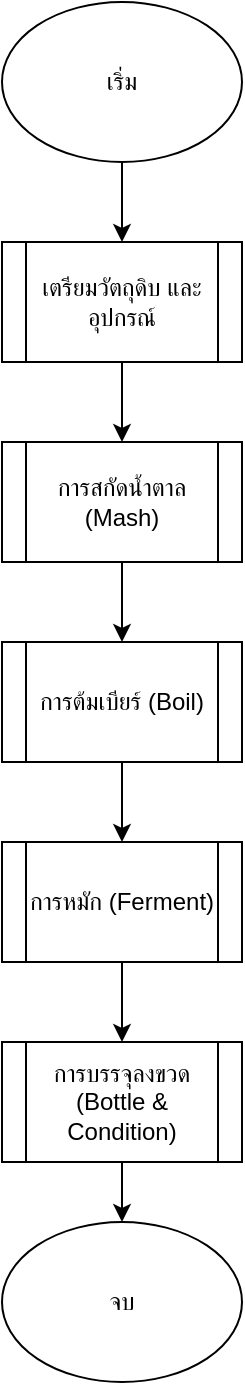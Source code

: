 <mxfile version="20.6.0" type="device" pages="6"><diagram id="0-OZUmlHN3M-CRFVzgR_" name="ฟังก์ชั่น"><mxGraphModel dx="857" dy="380" grid="1" gridSize="10" guides="1" tooltips="1" connect="1" arrows="1" fold="1" page="1" pageScale="1" pageWidth="850" pageHeight="1100" math="0" shadow="0"><root><mxCell id="0"/><mxCell id="1" parent="0"/><mxCell id="GwnWZaK_v6uEiKjBOx6--8" style="edgeStyle=orthogonalEdgeStyle;rounded=0;orthogonalLoop=1;jettySize=auto;html=1;entryX=0.5;entryY=0;entryDx=0;entryDy=0;" edge="1" parent="1" source="GwnWZaK_v6uEiKjBOx6--1" target="GwnWZaK_v6uEiKjBOx6--2"><mxGeometry relative="1" as="geometry"/></mxCell><mxCell id="GwnWZaK_v6uEiKjBOx6--1" value="เริ่ม" style="ellipse;whiteSpace=wrap;html=1;" vertex="1" parent="1"><mxGeometry x="380" y="40" width="120" height="80" as="geometry"/></mxCell><mxCell id="GwnWZaK_v6uEiKjBOx6--9" style="edgeStyle=orthogonalEdgeStyle;rounded=0;orthogonalLoop=1;jettySize=auto;html=1;entryX=0.5;entryY=0;entryDx=0;entryDy=0;" edge="1" parent="1" source="GwnWZaK_v6uEiKjBOx6--2" target="GwnWZaK_v6uEiKjBOx6--3"><mxGeometry relative="1" as="geometry"/></mxCell><mxCell id="GwnWZaK_v6uEiKjBOx6--2" value="เตรียมวัตถุดิบ และอุปกรณ์" style="shape=process;whiteSpace=wrap;html=1;backgroundOutline=1;" vertex="1" parent="1"><mxGeometry x="380" y="160" width="120" height="60" as="geometry"/></mxCell><mxCell id="GwnWZaK_v6uEiKjBOx6--10" style="edgeStyle=orthogonalEdgeStyle;rounded=0;orthogonalLoop=1;jettySize=auto;html=1;entryX=0.5;entryY=0;entryDx=0;entryDy=0;" edge="1" parent="1" source="GwnWZaK_v6uEiKjBOx6--3" target="GwnWZaK_v6uEiKjBOx6--4"><mxGeometry relative="1" as="geometry"/></mxCell><mxCell id="GwnWZaK_v6uEiKjBOx6--3" value="การสกัดน้ำตาล (Mash)" style="shape=process;whiteSpace=wrap;html=1;backgroundOutline=1;" vertex="1" parent="1"><mxGeometry x="380" y="260" width="120" height="60" as="geometry"/></mxCell><mxCell id="GwnWZaK_v6uEiKjBOx6--11" style="edgeStyle=orthogonalEdgeStyle;rounded=0;orthogonalLoop=1;jettySize=auto;html=1;entryX=0.5;entryY=0;entryDx=0;entryDy=0;" edge="1" parent="1" source="GwnWZaK_v6uEiKjBOx6--4" target="GwnWZaK_v6uEiKjBOx6--5"><mxGeometry relative="1" as="geometry"/></mxCell><mxCell id="GwnWZaK_v6uEiKjBOx6--4" value="การต้มเบียร์ (Boil)" style="shape=process;whiteSpace=wrap;html=1;backgroundOutline=1;" vertex="1" parent="1"><mxGeometry x="380" y="360" width="120" height="60" as="geometry"/></mxCell><mxCell id="GwnWZaK_v6uEiKjBOx6--12" style="edgeStyle=orthogonalEdgeStyle;rounded=0;orthogonalLoop=1;jettySize=auto;html=1;entryX=0.5;entryY=0;entryDx=0;entryDy=0;" edge="1" parent="1" source="GwnWZaK_v6uEiKjBOx6--5" target="GwnWZaK_v6uEiKjBOx6--6"><mxGeometry relative="1" as="geometry"/></mxCell><mxCell id="GwnWZaK_v6uEiKjBOx6--5" value="การหมัก (Ferment)" style="shape=process;whiteSpace=wrap;html=1;backgroundOutline=1;" vertex="1" parent="1"><mxGeometry x="380" y="460" width="120" height="60" as="geometry"/></mxCell><mxCell id="GwnWZaK_v6uEiKjBOx6--13" style="edgeStyle=orthogonalEdgeStyle;rounded=0;orthogonalLoop=1;jettySize=auto;html=1;entryX=0.5;entryY=0;entryDx=0;entryDy=0;" edge="1" parent="1" source="GwnWZaK_v6uEiKjBOx6--6" target="GwnWZaK_v6uEiKjBOx6--7"><mxGeometry relative="1" as="geometry"/></mxCell><mxCell id="GwnWZaK_v6uEiKjBOx6--6" value="การบรรจุลงขวด (Bottle &amp;amp; Condition)" style="shape=process;whiteSpace=wrap;html=1;backgroundOutline=1;" vertex="1" parent="1"><mxGeometry x="380" y="560" width="120" height="60" as="geometry"/></mxCell><mxCell id="GwnWZaK_v6uEiKjBOx6--7" value="จบ" style="ellipse;whiteSpace=wrap;html=1;" vertex="1" parent="1"><mxGeometry x="380" y="650" width="120" height="80" as="geometry"/></mxCell></root></mxGraphModel></diagram><diagram id="LzSpsSsh_MkVsV-mjjYt" name="เตรียมวัตถุดิบ และอุปกรณ์"><mxGraphModel dx="857" dy="380" grid="1" gridSize="10" guides="1" tooltips="1" connect="1" arrows="1" fold="1" page="1" pageScale="1" pageWidth="850" pageHeight="1100" math="0" shadow="0"><root><mxCell id="0"/><mxCell id="1" parent="0"/><mxCell id="wzTsW9QK0fEJPcvsG1-s-24" style="edgeStyle=orthogonalEdgeStyle;rounded=0;orthogonalLoop=1;jettySize=auto;html=1;entryX=0.5;entryY=0;entryDx=0;entryDy=0;" edge="1" parent="1" source="ZPZV6-4QS2-IS6QtvIJ0-1" target="ZPZV6-4QS2-IS6QtvIJ0-2"><mxGeometry relative="1" as="geometry"/></mxCell><mxCell id="ZPZV6-4QS2-IS6QtvIJ0-1" value="เริ่ม&lt;br&gt;เตรียมวัตถุดิบ และอุปกรณ์" style="ellipse;whiteSpace=wrap;html=1;" vertex="1" parent="1"><mxGeometry x="365" y="40" width="120" height="80" as="geometry"/></mxCell><mxCell id="wzTsW9QK0fEJPcvsG1-s-25" style="edgeStyle=orthogonalEdgeStyle;rounded=0;orthogonalLoop=1;jettySize=auto;html=1;entryX=0.5;entryY=0;entryDx=0;entryDy=0;" edge="1" parent="1" source="ZPZV6-4QS2-IS6QtvIJ0-2" target="ZPZV6-4QS2-IS6QtvIJ0-3"><mxGeometry relative="1" as="geometry"/></mxCell><mxCell id="ZPZV6-4QS2-IS6QtvIJ0-2" value="Pale Malt&lt;br&gt;จำนวน 9 ปอนด์" style="rounded=0;whiteSpace=wrap;html=1;" vertex="1" parent="1"><mxGeometry x="365" y="160" width="120" height="60" as="geometry"/></mxCell><mxCell id="wzTsW9QK0fEJPcvsG1-s-26" style="edgeStyle=orthogonalEdgeStyle;rounded=0;orthogonalLoop=1;jettySize=auto;html=1;entryX=0.5;entryY=0;entryDx=0;entryDy=0;" edge="1" parent="1" source="ZPZV6-4QS2-IS6QtvIJ0-3" target="ZPZV6-4QS2-IS6QtvIJ0-4"><mxGeometry relative="1" as="geometry"/></mxCell><mxCell id="ZPZV6-4QS2-IS6QtvIJ0-3" value="Carapils Malt&lt;br&gt;จำนวน 0.5 ปอนด์" style="rounded=0;whiteSpace=wrap;html=1;" vertex="1" parent="1"><mxGeometry x="365" y="250" width="120" height="60" as="geometry"/></mxCell><mxCell id="wzTsW9QK0fEJPcvsG1-s-27" style="edgeStyle=orthogonalEdgeStyle;rounded=0;orthogonalLoop=1;jettySize=auto;html=1;entryX=0.5;entryY=0;entryDx=0;entryDy=0;" edge="1" parent="1" source="ZPZV6-4QS2-IS6QtvIJ0-4" target="ZPZV6-4QS2-IS6QtvIJ0-5"><mxGeometry relative="1" as="geometry"/></mxCell><mxCell id="ZPZV6-4QS2-IS6QtvIJ0-4" value="CaraRed&lt;br&gt;จำนวน 1 ปอนด์" style="rounded=0;whiteSpace=wrap;html=1;" vertex="1" parent="1"><mxGeometry x="365" y="340" width="120" height="60" as="geometry"/></mxCell><mxCell id="wzTsW9QK0fEJPcvsG1-s-28" style="edgeStyle=orthogonalEdgeStyle;rounded=0;orthogonalLoop=1;jettySize=auto;html=1;entryX=0.5;entryY=0;entryDx=0;entryDy=0;" edge="1" parent="1" source="ZPZV6-4QS2-IS6QtvIJ0-5" target="ZPZV6-4QS2-IS6QtvIJ0-6"><mxGeometry relative="1" as="geometry"/></mxCell><mxCell id="ZPZV6-4QS2-IS6QtvIJ0-5" value="ยีสต์ SafaleUS-05&lt;br&gt;จำนวน 1 ซอง" style="rounded=0;whiteSpace=wrap;html=1;" vertex="1" parent="1"><mxGeometry x="365" y="430" width="120" height="60" as="geometry"/></mxCell><mxCell id="wzTsW9QK0fEJPcvsG1-s-29" style="edgeStyle=orthogonalEdgeStyle;rounded=0;orthogonalLoop=1;jettySize=auto;html=1;entryX=0.5;entryY=0;entryDx=0;entryDy=0;" edge="1" parent="1" source="ZPZV6-4QS2-IS6QtvIJ0-6" target="ZPZV6-4QS2-IS6QtvIJ0-7"><mxGeometry relative="1" as="geometry"/></mxCell><mxCell id="ZPZV6-4QS2-IS6QtvIJ0-6" value="น้ำแร่ Minere ขวด 1.5Lจำนวน 18 ขวด" style="rounded=0;whiteSpace=wrap;html=1;" vertex="1" parent="1"><mxGeometry x="365" y="520" width="120" height="60" as="geometry"/></mxCell><mxCell id="wzTsW9QK0fEJPcvsG1-s-30" style="edgeStyle=orthogonalEdgeStyle;rounded=0;orthogonalLoop=1;jettySize=auto;html=1;entryX=0.5;entryY=0;entryDx=0;entryDy=0;" edge="1" parent="1" source="ZPZV6-4QS2-IS6QtvIJ0-7" target="ZPZV6-4QS2-IS6QtvIJ0-8"><mxGeometry relative="1" as="geometry"/></mxCell><mxCell id="ZPZV6-4QS2-IS6QtvIJ0-7" value="Citra Hopsจำนวน 1 ออนซ์" style="rounded=0;whiteSpace=wrap;html=1;" vertex="1" parent="1"><mxGeometry x="365" y="620" width="120" height="60" as="geometry"/></mxCell><mxCell id="b86YrAmW-sQ1y1qs9IDX-1" style="edgeStyle=orthogonalEdgeStyle;rounded=0;orthogonalLoop=1;jettySize=auto;html=1;entryX=0.5;entryY=0;entryDx=0;entryDy=0;" edge="1" parent="1" source="ZPZV6-4QS2-IS6QtvIJ0-8" target="ZPZV6-4QS2-IS6QtvIJ0-9"><mxGeometry relative="1" as="geometry"/></mxCell><mxCell id="ZPZV6-4QS2-IS6QtvIJ0-8" value="น้ำยาฆ่าเชื้อ Star Sanจำนวน 1 ออนซ์" style="rounded=0;whiteSpace=wrap;html=1;" vertex="1" parent="1"><mxGeometry x="365" y="710" width="120" height="60" as="geometry"/></mxCell><mxCell id="b86YrAmW-sQ1y1qs9IDX-2" style="edgeStyle=orthogonalEdgeStyle;rounded=0;orthogonalLoop=1;jettySize=auto;html=1;entryX=0.5;entryY=0;entryDx=0;entryDy=0;" edge="1" parent="1" source="ZPZV6-4QS2-IS6QtvIJ0-9" target="ZPZV6-4QS2-IS6QtvIJ0-10"><mxGeometry relative="1" as="geometry"/></mxCell><mxCell id="ZPZV6-4QS2-IS6QtvIJ0-9" value="น้ำแข็งยูนิตจำนวน 5 ถุง" style="rounded=0;whiteSpace=wrap;html=1;" vertex="1" parent="1"><mxGeometry x="365" y="800" width="120" height="60" as="geometry"/></mxCell><mxCell id="b86YrAmW-sQ1y1qs9IDX-3" style="edgeStyle=orthogonalEdgeStyle;rounded=0;orthogonalLoop=1;jettySize=auto;html=1;entryX=0.495;entryY=-0.045;entryDx=0;entryDy=0;entryPerimeter=0;" edge="1" parent="1" source="ZPZV6-4QS2-IS6QtvIJ0-10" target="wzTsW9QK0fEJPcvsG1-s-1"><mxGeometry relative="1" as="geometry"/></mxCell><mxCell id="ZPZV6-4QS2-IS6QtvIJ0-10" value="น้ำตาล Dextroseจำนวน 130 กรัม" style="rounded=0;whiteSpace=wrap;html=1;" vertex="1" parent="1"><mxGeometry x="365" y="890" width="120" height="60" as="geometry"/></mxCell><mxCell id="b86YrAmW-sQ1y1qs9IDX-4" style="edgeStyle=orthogonalEdgeStyle;rounded=0;orthogonalLoop=1;jettySize=auto;html=1;entryX=0.5;entryY=0;entryDx=0;entryDy=0;" edge="1" parent="1" source="wzTsW9QK0fEJPcvsG1-s-1" target="wzTsW9QK0fEJPcvsG1-s-2"><mxGeometry relative="1" as="geometry"/></mxCell><mxCell id="wzTsW9QK0fEJPcvsG1-s-1" value="ถัง Mash Tunจำนวน 1 ถัง" style="rounded=0;whiteSpace=wrap;html=1;" vertex="1" parent="1"><mxGeometry x="365" y="980" width="120" height="60" as="geometry"/></mxCell><mxCell id="b86YrAmW-sQ1y1qs9IDX-5" style="edgeStyle=orthogonalEdgeStyle;rounded=0;orthogonalLoop=1;jettySize=auto;html=1;entryX=0.5;entryY=0;entryDx=0;entryDy=0;" edge="1" parent="1" source="wzTsW9QK0fEJPcvsG1-s-2" target="wzTsW9QK0fEJPcvsG1-s-3"><mxGeometry relative="1" as="geometry"/></mxCell><mxCell id="wzTsW9QK0fEJPcvsG1-s-2" value="กระบวยใหญ่จำนวน 1 อัน" style="rounded=0;whiteSpace=wrap;html=1;" vertex="1" parent="1"><mxGeometry x="365" y="1080" width="120" height="60" as="geometry"/></mxCell><mxCell id="b86YrAmW-sQ1y1qs9IDX-6" style="edgeStyle=orthogonalEdgeStyle;rounded=0;orthogonalLoop=1;jettySize=auto;html=1;entryX=0.5;entryY=0;entryDx=0;entryDy=0;" edge="1" parent="1" source="wzTsW9QK0fEJPcvsG1-s-3" target="wzTsW9QK0fEJPcvsG1-s-4"><mxGeometry relative="1" as="geometry"/></mxCell><mxCell id="wzTsW9QK0fEJPcvsG1-s-3" value="เครื่องชั่งน้ำหนัก (ไว้ชั่งข้าว)จำนวน 1 อัน" style="rounded=0;whiteSpace=wrap;html=1;" vertex="1" parent="1"><mxGeometry x="365" y="1170" width="120" height="60" as="geometry"/></mxCell><mxCell id="b86YrAmW-sQ1y1qs9IDX-7" style="edgeStyle=orthogonalEdgeStyle;rounded=0;orthogonalLoop=1;jettySize=auto;html=1;entryX=0.5;entryY=0;entryDx=0;entryDy=0;" edge="1" parent="1" source="wzTsW9QK0fEJPcvsG1-s-4" target="wzTsW9QK0fEJPcvsG1-s-5"><mxGeometry relative="1" as="geometry"/></mxCell><mxCell id="wzTsW9QK0fEJPcvsG1-s-4" value="หม้อติดก๊อกและเทอร์โมฯ 31Lจำนวน 1 หม้อ" style="rounded=0;whiteSpace=wrap;html=1;" vertex="1" parent="1"><mxGeometry x="365" y="1270" width="120" height="60" as="geometry"/></mxCell><mxCell id="b86YrAmW-sQ1y1qs9IDX-8" style="edgeStyle=orthogonalEdgeStyle;rounded=0;orthogonalLoop=1;jettySize=auto;html=1;entryX=0.5;entryY=0;entryDx=0;entryDy=0;" edge="1" parent="1" source="wzTsW9QK0fEJPcvsG1-s-5" target="wzTsW9QK0fEJPcvsG1-s-6"><mxGeometry relative="1" as="geometry"/></mxCell><mxCell id="wzTsW9QK0fEJPcvsG1-s-5" value="เตาแก๊ส (ห้ามใช้เตาปิ๊กนิก)จำนวน 1 ชุด" style="rounded=0;whiteSpace=wrap;html=1;" vertex="1" parent="1"><mxGeometry x="365" y="1370" width="120" height="60" as="geometry"/></mxCell><mxCell id="b86YrAmW-sQ1y1qs9IDX-9" style="edgeStyle=orthogonalEdgeStyle;rounded=0;orthogonalLoop=1;jettySize=auto;html=1;entryX=0.5;entryY=0;entryDx=0;entryDy=0;" edge="1" parent="1" source="wzTsW9QK0fEJPcvsG1-s-6" target="wzTsW9QK0fEJPcvsG1-s-7"><mxGeometry relative="1" as="geometry"/></mxCell><mxCell id="wzTsW9QK0fEJPcvsG1-s-6" value="ขดทองแดง 3/8 นิ้ว หรือ 3 หุนจำนวน 2 ขด" style="rounded=0;whiteSpace=wrap;html=1;" vertex="1" parent="1"><mxGeometry x="365" y="1460" width="120" height="60" as="geometry"/></mxCell><mxCell id="b86YrAmW-sQ1y1qs9IDX-11" style="edgeStyle=orthogonalEdgeStyle;rounded=0;orthogonalLoop=1;jettySize=auto;html=1;entryX=0.5;entryY=0;entryDx=0;entryDy=0;" edge="1" parent="1" source="wzTsW9QK0fEJPcvsG1-s-7" target="wzTsW9QK0fEJPcvsG1-s-8"><mxGeometry relative="1" as="geometry"/></mxCell><mxCell id="wzTsW9QK0fEJPcvsG1-s-7" value="กระติกน้ำที่ใส่ท่อทองแดงได้จำนวน 1 อัน" style="rounded=0;whiteSpace=wrap;html=1;" vertex="1" parent="1"><mxGeometry x="365" y="1560" width="120" height="60" as="geometry"/></mxCell><mxCell id="b86YrAmW-sQ1y1qs9IDX-12" style="edgeStyle=orthogonalEdgeStyle;rounded=0;orthogonalLoop=1;jettySize=auto;html=1;entryX=0.5;entryY=0;entryDx=0;entryDy=0;" edge="1" parent="1" source="wzTsW9QK0fEJPcvsG1-s-8" target="wzTsW9QK0fEJPcvsG1-s-9"><mxGeometry relative="1" as="geometry"/></mxCell><mxCell id="wzTsW9QK0fEJPcvsG1-s-8" value="สายยางใส 5/8 นิ้ว หรือ 5 หุนจำนวน 1 เมตร" style="rounded=0;whiteSpace=wrap;html=1;" vertex="1" parent="1"><mxGeometry x="365" y="1650" width="120" height="60" as="geometry"/></mxCell><mxCell id="b86YrAmW-sQ1y1qs9IDX-13" style="edgeStyle=orthogonalEdgeStyle;rounded=0;orthogonalLoop=1;jettySize=auto;html=1;entryX=0.5;entryY=0;entryDx=0;entryDy=0;" edge="1" parent="1" source="wzTsW9QK0fEJPcvsG1-s-9" target="wzTsW9QK0fEJPcvsG1-s-10"><mxGeometry relative="1" as="geometry"/></mxCell><mxCell id="wzTsW9QK0fEJPcvsG1-s-9" value="สายยางใส 3/8 นิ้ว หรือ 3 หุนจำนวน 4 เมตร" style="rounded=0;whiteSpace=wrap;html=1;" vertex="1" parent="1"><mxGeometry x="365" y="1750" width="120" height="60" as="geometry"/></mxCell><mxCell id="b86YrAmW-sQ1y1qs9IDX-14" style="edgeStyle=orthogonalEdgeStyle;rounded=0;orthogonalLoop=1;jettySize=auto;html=1;entryX=0.5;entryY=0;entryDx=0;entryDy=0;" edge="1" parent="1" source="wzTsW9QK0fEJPcvsG1-s-10" target="wzTsW9QK0fEJPcvsG1-s-11"><mxGeometry relative="1" as="geometry"/></mxCell><mxCell id="wzTsW9QK0fEJPcvsG1-s-10" value="เข็มขัดรัดสายยางจำนวน 5 อัน" style="rounded=0;whiteSpace=wrap;html=1;" vertex="1" parent="1"><mxGeometry x="365" y="1840" width="120" height="60" as="geometry"/></mxCell><mxCell id="b86YrAmW-sQ1y1qs9IDX-15" style="edgeStyle=orthogonalEdgeStyle;rounded=0;orthogonalLoop=1;jettySize=auto;html=1;entryX=0.5;entryY=0;entryDx=0;entryDy=0;" edge="1" parent="1" source="wzTsW9QK0fEJPcvsG1-s-11" target="wzTsW9QK0fEJPcvsG1-s-12"><mxGeometry relative="1" as="geometry"/></mxCell><mxCell id="wzTsW9QK0fEJPcvsG1-s-11" value="ถังหมักเบียร์ 20Lจำนวน 1 ถัง" style="rounded=0;whiteSpace=wrap;html=1;" vertex="1" parent="1"><mxGeometry x="365" y="1940" width="120" height="60" as="geometry"/></mxCell><mxCell id="b86YrAmW-sQ1y1qs9IDX-16" style="edgeStyle=orthogonalEdgeStyle;rounded=0;orthogonalLoop=1;jettySize=auto;html=1;entryX=0.5;entryY=0;entryDx=0;entryDy=0;" edge="1" parent="1" source="wzTsW9QK0fEJPcvsG1-s-12" target="wzTsW9QK0fEJPcvsG1-s-13"><mxGeometry relative="1" as="geometry"/></mxCell><mxCell id="wzTsW9QK0fEJPcvsG1-s-12" value="ถัง Food grade 20Lจำนวน 1 ถัง" style="rounded=0;whiteSpace=wrap;html=1;" vertex="1" parent="1"><mxGeometry x="365" y="2040" width="120" height="60" as="geometry"/></mxCell><mxCell id="b86YrAmW-sQ1y1qs9IDX-17" style="edgeStyle=orthogonalEdgeStyle;rounded=0;orthogonalLoop=1;jettySize=auto;html=1;entryX=0.5;entryY=0;entryDx=0;entryDy=0;" edge="1" parent="1" source="wzTsW9QK0fEJPcvsG1-s-13" target="wzTsW9QK0fEJPcvsG1-s-14"><mxGeometry relative="1" as="geometry"/></mxCell><mxCell id="wzTsW9QK0fEJPcvsG1-s-13" value="แอร์ล๊อคจำนวน 1 ชุด" style="rounded=0;whiteSpace=wrap;html=1;" vertex="1" parent="1"><mxGeometry x="365" y="2130" width="120" height="60" as="geometry"/></mxCell><mxCell id="b86YrAmW-sQ1y1qs9IDX-18" style="edgeStyle=orthogonalEdgeStyle;rounded=0;orthogonalLoop=1;jettySize=auto;html=1;entryX=0.5;entryY=0;entryDx=0;entryDy=0;" edge="1" parent="1" source="wzTsW9QK0fEJPcvsG1-s-14" target="wzTsW9QK0fEJPcvsG1-s-15"><mxGeometry relative="1" as="geometry"/></mxCell><mxCell id="wzTsW9QK0fEJPcvsG1-s-14" value="Hydrometerจำนวน 1 อัน" style="rounded=0;whiteSpace=wrap;html=1;" vertex="1" parent="1"><mxGeometry x="365" y="2220" width="120" height="60" as="geometry"/></mxCell><mxCell id="b86YrAmW-sQ1y1qs9IDX-19" style="edgeStyle=orthogonalEdgeStyle;rounded=0;orthogonalLoop=1;jettySize=auto;html=1;entryX=0.5;entryY=0;entryDx=0;entryDy=0;" edge="1" parent="1" source="wzTsW9QK0fEJPcvsG1-s-15" target="wzTsW9QK0fEJPcvsG1-s-16"><mxGeometry relative="1" as="geometry"/></mxCell><mxCell id="wzTsW9QK0fEJPcvsG1-s-15" value="กระบอกตวง 100mlจำนวน 1 อัน" style="rounded=0;whiteSpace=wrap;html=1;" vertex="1" parent="1"><mxGeometry x="365" y="2310" width="120" height="60" as="geometry"/></mxCell><mxCell id="b86YrAmW-sQ1y1qs9IDX-20" style="edgeStyle=orthogonalEdgeStyle;rounded=0;orthogonalLoop=1;jettySize=auto;html=1;entryX=0.5;entryY=0;entryDx=0;entryDy=0;" edge="1" parent="1" source="wzTsW9QK0fEJPcvsG1-s-16" target="wzTsW9QK0fEJPcvsG1-s-17"><mxGeometry relative="1" as="geometry"/></mxCell><mxCell id="wzTsW9QK0fEJPcvsG1-s-16" value="ถังสำหรับเตรียมบรรจุจำนวน 1 ถัง" style="rounded=0;whiteSpace=wrap;html=1;" vertex="1" parent="1"><mxGeometry x="365" y="2410" width="120" height="60" as="geometry"/></mxCell><mxCell id="b86YrAmW-sQ1y1qs9IDX-21" style="edgeStyle=orthogonalEdgeStyle;rounded=0;orthogonalLoop=1;jettySize=auto;html=1;entryX=0.5;entryY=0;entryDx=0;entryDy=0;" edge="1" parent="1" source="wzTsW9QK0fEJPcvsG1-s-17" target="wzTsW9QK0fEJPcvsG1-s-18"><mxGeometry relative="1" as="geometry"/></mxCell><mxCell id="wzTsW9QK0fEJPcvsG1-s-17" value="ที่เปิดฝาถังจำนวน 1 อัน" style="rounded=0;whiteSpace=wrap;html=1;" vertex="1" parent="1"><mxGeometry x="365" y="2510" width="120" height="60" as="geometry"/></mxCell><mxCell id="b86YrAmW-sQ1y1qs9IDX-22" style="edgeStyle=orthogonalEdgeStyle;rounded=0;orthogonalLoop=1;jettySize=auto;html=1;entryX=0.487;entryY=-0.045;entryDx=0;entryDy=0;entryPerimeter=0;" edge="1" parent="1" source="wzTsW9QK0fEJPcvsG1-s-18" target="wzTsW9QK0fEJPcvsG1-s-19"><mxGeometry relative="1" as="geometry"/></mxCell><mxCell id="wzTsW9QK0fEJPcvsG1-s-18" value="Bottle Fillerจำนวน 1 อัน" style="rounded=0;whiteSpace=wrap;html=1;" vertex="1" parent="1"><mxGeometry x="365" y="2610" width="120" height="60" as="geometry"/></mxCell><mxCell id="b86YrAmW-sQ1y1qs9IDX-23" style="edgeStyle=orthogonalEdgeStyle;rounded=0;orthogonalLoop=1;jettySize=auto;html=1;entryX=0.5;entryY=0;entryDx=0;entryDy=0;" edge="1" parent="1" source="wzTsW9QK0fEJPcvsG1-s-19" target="wzTsW9QK0fEJPcvsG1-s-20"><mxGeometry relative="1" as="geometry"/></mxCell><mxCell id="wzTsW9QK0fEJPcvsG1-s-19" value="ฝาจีบจำนวน 50 ฝา" style="rounded=0;whiteSpace=wrap;html=1;" vertex="1" parent="1"><mxGeometry x="365" y="2720" width="120" height="60" as="geometry"/></mxCell><mxCell id="b86YrAmW-sQ1y1qs9IDX-24" style="edgeStyle=orthogonalEdgeStyle;rounded=0;orthogonalLoop=1;jettySize=auto;html=1;entryX=0.5;entryY=0;entryDx=0;entryDy=0;" edge="1" parent="1" source="wzTsW9QK0fEJPcvsG1-s-20" target="wzTsW9QK0fEJPcvsG1-s-21"><mxGeometry relative="1" as="geometry"/></mxCell><mxCell id="wzTsW9QK0fEJPcvsG1-s-20" value="ขวด 330mlจำนวน 48 ขวด" style="rounded=0;whiteSpace=wrap;html=1;" vertex="1" parent="1"><mxGeometry x="365" y="2830" width="120" height="60" as="geometry"/></mxCell><mxCell id="b86YrAmW-sQ1y1qs9IDX-25" style="edgeStyle=orthogonalEdgeStyle;rounded=0;orthogonalLoop=1;jettySize=auto;html=1;entryX=0.5;entryY=0;entryDx=0;entryDy=0;" edge="1" parent="1" source="wzTsW9QK0fEJPcvsG1-s-21" target="wzTsW9QK0fEJPcvsG1-s-22"><mxGeometry relative="1" as="geometry"/></mxCell><mxCell id="wzTsW9QK0fEJPcvsG1-s-21" value="เครื่องปิดฝาจีบจำนวน 1 เครื่อง" style="rounded=0;whiteSpace=wrap;html=1;" vertex="1" parent="1"><mxGeometry x="365" y="2930" width="120" height="60" as="geometry"/></mxCell><mxCell id="b86YrAmW-sQ1y1qs9IDX-26" style="edgeStyle=orthogonalEdgeStyle;rounded=0;orthogonalLoop=1;jettySize=auto;html=1;entryX=0.5;entryY=0;entryDx=0;entryDy=0;" edge="1" parent="1" source="wzTsW9QK0fEJPcvsG1-s-22" target="wzTsW9QK0fEJPcvsG1-s-23"><mxGeometry relative="1" as="geometry"/></mxCell><mxCell id="wzTsW9QK0fEJPcvsG1-s-22" value="Auto Siphonจำนวน 1 อัน" style="rounded=0;whiteSpace=wrap;html=1;" vertex="1" parent="1"><mxGeometry x="365" y="3030" width="120" height="60" as="geometry"/></mxCell><mxCell id="wzTsW9QK0fEJPcvsG1-s-23" value="จบ" style="ellipse;whiteSpace=wrap;html=1;" vertex="1" parent="1"><mxGeometry x="365" y="3130" width="120" height="80" as="geometry"/></mxCell></root></mxGraphModel></diagram><diagram id="8U73_eQtvI7yUySQvKg-" name="การสกัดน้ำตาล (Mash)"><mxGraphModel dx="1020" dy="453" grid="1" gridSize="10" guides="1" tooltips="1" connect="1" arrows="1" fold="1" page="1" pageScale="1" pageWidth="850" pageHeight="1100" math="0" shadow="0"><root><mxCell id="0"/><mxCell id="1" parent="0"/><mxCell id="_iW2_BL7hnuim57tHtm0-10" style="edgeStyle=orthogonalEdgeStyle;rounded=0;orthogonalLoop=1;jettySize=auto;html=1;entryX=0.524;entryY=0;entryDx=0;entryDy=0;entryPerimeter=0;" edge="1" parent="1" source="cHG4DKipi_OwnoWQaZJp-1" target="_iW2_BL7hnuim57tHtm0-1"><mxGeometry relative="1" as="geometry"/></mxCell><mxCell id="cHG4DKipi_OwnoWQaZJp-1" value="เริ่ม&lt;br&gt;การสกัดน้ำตาล (Mash)" style="ellipse;whiteSpace=wrap;html=1;" vertex="1" parent="1"><mxGeometry x="370" y="40" width="120" height="80" as="geometry"/></mxCell><mxCell id="_iW2_BL7hnuim57tHtm0-11" style="edgeStyle=orthogonalEdgeStyle;rounded=0;orthogonalLoop=1;jettySize=auto;html=1;entryX=0.477;entryY=0;entryDx=0;entryDy=0;entryPerimeter=0;" edge="1" parent="1" source="_iW2_BL7hnuim57tHtm0-1" target="_iW2_BL7hnuim57tHtm0-2"><mxGeometry relative="1" as="geometry"/></mxCell><mxCell id="_iW2_BL7hnuim57tHtm0-1" value="เทน้ำแร่ Minere จำนวน 8 ขวด ลงไปในหม้อต้มเบียร์ (1.5 x 8 = 12L) พร้อมกับยกหม้อขึ้นเตาแก๊ส ต้มน้ำจนอุณหภูมิถึง 75 องศาเซลเซียส" style="rounded=0;whiteSpace=wrap;html=1;" vertex="1" parent="1"><mxGeometry x="320" y="170" width="210" height="100" as="geometry"/></mxCell><mxCell id="_iW2_BL7hnuim57tHtm0-12" style="edgeStyle=orthogonalEdgeStyle;rounded=0;orthogonalLoop=1;jettySize=auto;html=1;entryX=0.519;entryY=0;entryDx=0;entryDy=0;entryPerimeter=0;" edge="1" parent="1" source="_iW2_BL7hnuim57tHtm0-2" target="_iW2_BL7hnuim57tHtm0-3"><mxGeometry relative="1" as="geometry"/></mxCell><mxCell id="_iW2_BL7hnuim57tHtm0-2" value="เทน้ำที่ได้จากข้อ 1. ใส่ในกระติก Mash Tun (ระวังน้ำร้อนลวก)" style="rounded=0;whiteSpace=wrap;html=1;" vertex="1" parent="1"><mxGeometry x="320" y="310" width="220" height="110" as="geometry"/></mxCell><mxCell id="_iW2_BL7hnuim57tHtm0-13" style="edgeStyle=orthogonalEdgeStyle;rounded=0;orthogonalLoop=1;jettySize=auto;html=1;entryX=0.5;entryY=0;entryDx=0;entryDy=0;" edge="1" parent="1" source="_iW2_BL7hnuim57tHtm0-3" target="_iW2_BL7hnuim57tHtm0-4"><mxGeometry relative="1" as="geometry"/></mxCell><mxCell id="_iW2_BL7hnuim57tHtm0-3" value="นำข้าวที่เตรียมไว้มาค่อยๆเทใส่ในกระติก Mash Tun ที่มีน้ำร้อน เทไปคนไป อย่าเทเร็ว อย่าให้จับตัวเป็นก้อน ระยะเวลาในการเทประมาณ 3 นาที ควรหมดถัง" style="rounded=0;whiteSpace=wrap;html=1;" vertex="1" parent="1"><mxGeometry x="308" y="470" width="235" height="120" as="geometry"/></mxCell><mxCell id="_iW2_BL7hnuim57tHtm0-14" style="edgeStyle=orthogonalEdgeStyle;rounded=0;orthogonalLoop=1;jettySize=auto;html=1;" edge="1" parent="1" source="_iW2_BL7hnuim57tHtm0-4"><mxGeometry relative="1" as="geometry"><mxPoint x="425.5" y="760" as="targetPoint"/></mxGeometry></mxCell><mxCell id="_iW2_BL7hnuim57tHtm0-4" value="ปิดฝา Mash Tun แล้วจับเวลา 1 ชั่วโมง" style="rounded=0;whiteSpace=wrap;html=1;" vertex="1" parent="1"><mxGeometry x="313" y="640" width="225" height="90" as="geometry"/></mxCell><mxCell id="_iW2_BL7hnuim57tHtm0-15" style="edgeStyle=orthogonalEdgeStyle;rounded=0;orthogonalLoop=1;jettySize=auto;html=1;entryX=0.5;entryY=0;entryDx=0;entryDy=0;" edge="1" parent="1" source="_iW2_BL7hnuim57tHtm0-5" target="_iW2_BL7hnuim57tHtm0-6"><mxGeometry relative="1" as="geometry"/></mxCell><mxCell id="_iW2_BL7hnuim57tHtm0-5" value="เมื่อครบ 1 ชั่วโมงแล้ว ให้เราถ่ายน้ำตาลที่ได้จากการ Mash เก็บไว้ในถังหมักก่อน" style="rounded=0;whiteSpace=wrap;html=1;" vertex="1" parent="1"><mxGeometry x="313" y="770" width="225" height="80" as="geometry"/></mxCell><mxCell id="_iW2_BL7hnuim57tHtm0-16" style="edgeStyle=orthogonalEdgeStyle;rounded=0;orthogonalLoop=1;jettySize=auto;html=1;entryX=0.5;entryY=0;entryDx=0;entryDy=0;" edge="1" parent="1" source="_iW2_BL7hnuim57tHtm0-6" target="_iW2_BL7hnuim57tHtm0-8"><mxGeometry relative="1" as="geometry"/></mxCell><mxCell id="_iW2_BL7hnuim57tHtm0-6" value="เทน้ำแร่ Minere จำนวน 10 ขวด ลง ลงไปในหม้อต้มเบียร์ (1.5 x 10 = 15L) พร้อมกับยกหม้อขึ้นเตาแก๊ส ต้มน้ำจนอุณหภูมิถึง 80 องศาเซลเซียส" style="rounded=0;whiteSpace=wrap;html=1;" vertex="1" parent="1"><mxGeometry x="313" y="890" width="230" height="110" as="geometry"/></mxCell><mxCell id="_iW2_BL7hnuim57tHtm0-17" style="edgeStyle=orthogonalEdgeStyle;rounded=0;orthogonalLoop=1;jettySize=auto;html=1;entryX=0.5;entryY=0;entryDx=0;entryDy=0;" edge="1" parent="1" source="_iW2_BL7hnuim57tHtm0-8" target="_iW2_BL7hnuim57tHtm0-9"><mxGeometry relative="1" as="geometry"/></mxCell><mxCell id="_iW2_BL7hnuim57tHtm0-8" value="ถ่ายน้ำออกจาก Mash Tun ทันที แล้วใส่ในถังหมักรวมไปกับน้ำ&amp;nbsp;รอจนน้ำไหลออกมาจนหมด เราก็จะได้ น้ำตาลที่ละลายอยู่ในน้ำ 24 ลิตร" style="rounded=0;whiteSpace=wrap;html=1;" vertex="1" parent="1"><mxGeometry x="334" y="1040" width="192" height="130" as="geometry"/></mxCell><mxCell id="_iW2_BL7hnuim57tHtm0-9" value="จบ&lt;br&gt;" style="ellipse;whiteSpace=wrap;html=1;" vertex="1" parent="1"><mxGeometry x="365" y="1210" width="120" height="80" as="geometry"/></mxCell></root></mxGraphModel></diagram><diagram id="tLB0eYm4geBF1jZiJlbk" name="การต้มเบียร์ (Boil)"><mxGraphModel dx="1224" dy="543" grid="1" gridSize="10" guides="1" tooltips="1" connect="1" arrows="1" fold="1" page="1" pageScale="1" pageWidth="850" pageHeight="1100" math="0" shadow="0"><root><mxCell id="0"/><mxCell id="1" parent="0"/><mxCell id="uIr4lr_QEDfj_Bwv9XfD-1" value="เริ่ม&lt;br&gt;การต้มเบียร์ (Boil)" style="ellipse;whiteSpace=wrap;html=1;" vertex="1" parent="1"><mxGeometry x="365" y="40" width="120" height="80" as="geometry"/></mxCell><mxCell id="uIr4lr_QEDfj_Bwv9XfD-22" value="" style="edgeStyle=orthogonalEdgeStyle;rounded=0;orthogonalLoop=1;jettySize=auto;html=1;" edge="1" parent="1" source="uIr4lr_QEDfj_Bwv9XfD-2" target="uIr4lr_QEDfj_Bwv9XfD-3"><mxGeometry relative="1" as="geometry"/></mxCell><mxCell id="uIr4lr_QEDfj_Bwv9XfD-2" value="รอจนน้ำ Wort เดือด 100 องศาเซลเซียส" style="rounded=0;whiteSpace=wrap;html=1;" vertex="1" parent="1"><mxGeometry x="365" y="160" width="120" height="60" as="geometry"/></mxCell><mxCell id="uIr4lr_QEDfj_Bwv9XfD-21" value="" style="edgeStyle=orthogonalEdgeStyle;rounded=0;orthogonalLoop=1;jettySize=auto;html=1;" edge="1" parent="1" source="uIr4lr_QEDfj_Bwv9XfD-3" target="uIr4lr_QEDfj_Bwv9XfD-4"><mxGeometry relative="1" as="geometry"/></mxCell><mxCell id="uIr4lr_QEDfj_Bwv9XfD-3" value="เมื่อน้ำเดือดให้เราทำการจับเวลา 60 นาที" style="rounded=0;whiteSpace=wrap;html=1;" vertex="1" parent="1"><mxGeometry x="365" y="260" width="120" height="60" as="geometry"/></mxCell><mxCell id="uIr4lr_QEDfj_Bwv9XfD-20" value="" style="edgeStyle=orthogonalEdgeStyle;rounded=0;orthogonalLoop=1;jettySize=auto;html=1;" edge="1" parent="1" source="uIr4lr_QEDfj_Bwv9XfD-4" target="uIr4lr_QEDfj_Bwv9XfD-5"><mxGeometry relative="1" as="geometry"/></mxCell><mxCell id="uIr4lr_QEDfj_Bwv9XfD-4" value="หลังจากจับเวลาแล้วก็ต้มเบียร์ไปเรื่อยๆ" style="rounded=0;whiteSpace=wrap;html=1;" vertex="1" parent="1"><mxGeometry x="365" y="350" width="120" height="60" as="geometry"/></mxCell><mxCell id="uIr4lr_QEDfj_Bwv9XfD-19" value="" style="edgeStyle=orthogonalEdgeStyle;rounded=0;orthogonalLoop=1;jettySize=auto;html=1;" edge="1" parent="1" source="uIr4lr_QEDfj_Bwv9XfD-5" target="uIr4lr_QEDfj_Bwv9XfD-6"><mxGeometry relative="1" as="geometry"/></mxCell><mxCell id="uIr4lr_QEDfj_Bwv9XfD-5" value="โดยระหว่างที่รอการต้ม 1 ชั่วโมงนี้ เราสามารถทำการฆ่าเชื้ออุปกรณ์ต่างๆ ในเวลานี้ได้เลย" style="rounded=0;whiteSpace=wrap;html=1;" vertex="1" parent="1"><mxGeometry x="365" y="440" width="120" height="60" as="geometry"/></mxCell><mxCell id="uIr4lr_QEDfj_Bwv9XfD-18" value="" style="edgeStyle=orthogonalEdgeStyle;rounded=0;orthogonalLoop=1;jettySize=auto;html=1;" edge="1" parent="1" source="uIr4lr_QEDfj_Bwv9XfD-6" target="uIr4lr_QEDfj_Bwv9XfD-7"><mxGeometry relative="1" as="geometry"/></mxCell><mxCell id="uIr4lr_QEDfj_Bwv9XfD-6" value="เมื่อเดินทางมาถึง 5 นาทีสุดท้าย (หมายถึงน้ำตาลถูกต้มมาทั้งหมด 55 นาทีแล้ว) ให้ทำการใส่ Citra Hops ลงไป แล้วเอาขดลวดทองแดงที่ใช้ในการลดอุณหภูมิลงไปในหม้อ" style="rounded=0;whiteSpace=wrap;html=1;" vertex="1" parent="1"><mxGeometry x="310" y="540" width="245" height="60" as="geometry"/></mxCell><mxCell id="uIr4lr_QEDfj_Bwv9XfD-17" value="" style="edgeStyle=orthogonalEdgeStyle;rounded=0;orthogonalLoop=1;jettySize=auto;html=1;" edge="1" parent="1" source="uIr4lr_QEDfj_Bwv9XfD-7" target="uIr4lr_QEDfj_Bwv9XfD-8"><mxGeometry relative="1" as="geometry"/></mxCell><mxCell id="uIr4lr_QEDfj_Bwv9XfD-7" value="มื่อเหลือนาทีที่ 0 ปิดไฟทันที" style="rounded=0;whiteSpace=wrap;html=1;" vertex="1" parent="1"><mxGeometry x="365" y="640" width="120" height="60" as="geometry"/></mxCell><mxCell id="uIr4lr_QEDfj_Bwv9XfD-16" value="" style="edgeStyle=orthogonalEdgeStyle;rounded=0;orthogonalLoop=1;jettySize=auto;html=1;" edge="1" parent="1" source="uIr4lr_QEDfj_Bwv9XfD-8" target="uIr4lr_QEDfj_Bwv9XfD-9"><mxGeometry relative="1" as="geometry"/></mxCell><mxCell id="uIr4lr_QEDfj_Bwv9XfD-8" value="ทำการเปิดน้ำประปาให้แรงสุด เพื่อลดอุณภูมิ จนลงมาถึง 50 องศาเซลเซียส ใช้แค่น้ำประปาก่อน ยังไม่ต้องใช้น้ำแข็ง ไม่เช่นนั้นแล้วน้ำแข็งจะละลายหมดและอุณหภูมิจะลงมาแค่เพียง 60 องศาเท่านั้น" style="rounded=0;whiteSpace=wrap;html=1;" vertex="1" parent="1"><mxGeometry x="280" y="750" width="305" height="80" as="geometry"/></mxCell><mxCell id="uIr4lr_QEDfj_Bwv9XfD-15" value="" style="edgeStyle=orthogonalEdgeStyle;rounded=0;orthogonalLoop=1;jettySize=auto;html=1;" edge="1" parent="1" source="uIr4lr_QEDfj_Bwv9XfD-9" target="uIr4lr_QEDfj_Bwv9XfD-10"><mxGeometry relative="1" as="geometry"/></mxCell><mxCell id="uIr4lr_QEDfj_Bwv9XfD-9" value="เอาน้ำแข็งใส่ในกระติกที่มีขดทองแดงอีกขดอยู่ แล้วเปิดน้ำประปาเพียงแค่ครึ่งเดียว เพื่อลดอุณหภูมิ จนลงมาถึง 18 – 25 องศาเซลเซียส" style="rounded=0;whiteSpace=wrap;html=1;" vertex="1" parent="1"><mxGeometry x="303" y="880" width="245" height="90" as="geometry"/></mxCell><mxCell id="uIr4lr_QEDfj_Bwv9XfD-14" style="edgeStyle=orthogonalEdgeStyle;rounded=0;orthogonalLoop=1;jettySize=auto;html=1;entryX=0.5;entryY=0;entryDx=0;entryDy=0;" edge="1" parent="1" source="uIr4lr_QEDfj_Bwv9XfD-10" target="uIr4lr_QEDfj_Bwv9XfD-11"><mxGeometry relative="1" as="geometry"/></mxCell><mxCell id="uIr4lr_QEDfj_Bwv9XfD-10" value="เปิดน้ำเบียร์ใส่กระบอกตวงเกือบเต็ม แล้วทำการวัดค่า Original Gravity แล้วจดบันทึกเอาไ" style="rounded=0;whiteSpace=wrap;html=1;" vertex="1" parent="1"><mxGeometry x="318" y="1020" width="215" height="60" as="geometry"/></mxCell><mxCell id="uIr4lr_QEDfj_Bwv9XfD-13" style="edgeStyle=orthogonalEdgeStyle;rounded=0;orthogonalLoop=1;jettySize=auto;html=1;entryX=0.47;entryY=-0.028;entryDx=0;entryDy=0;entryPerimeter=0;" edge="1" parent="1" source="uIr4lr_QEDfj_Bwv9XfD-11" target="uIr4lr_QEDfj_Bwv9XfD-12"><mxGeometry relative="1" as="geometry"/></mxCell><mxCell id="uIr4lr_QEDfj_Bwv9XfD-11" value="ใช้สายยาง 5 หุน สวมที่ก๊อกของหม้อต้ม แล้วเปิดก๊อกถ่ายน้ำเบียร์ลงไปในถังหมัก จนน้ำหมดหม้อ" style="rounded=0;whiteSpace=wrap;html=1;" vertex="1" parent="1"><mxGeometry x="303" y="1140" width="245" height="60" as="geometry"/></mxCell><mxCell id="uIr4lr_QEDfj_Bwv9XfD-12" value="จบ&lt;br&gt;" style="ellipse;whiteSpace=wrap;html=1;" vertex="1" parent="1"><mxGeometry x="365" y="1240" width="120" height="80" as="geometry"/></mxCell></root></mxGraphModel></diagram><diagram id="cELAokl3i3zR1ygRncTj" name="การหมัก (Ferment)"><mxGraphModel dx="1020" dy="453" grid="1" gridSize="10" guides="1" tooltips="1" connect="1" arrows="1" fold="1" page="1" pageScale="1" pageWidth="850" pageHeight="1100" math="0" shadow="0"><root><mxCell id="0"/><mxCell id="1" parent="0"/><mxCell id="wGXwzT7TY6S4n-8N3C52-5" value="" style="edgeStyle=orthogonalEdgeStyle;rounded=0;orthogonalLoop=1;jettySize=auto;html=1;" edge="1" parent="1" source="wGXwzT7TY6S4n-8N3C52-1" target="wGXwzT7TY6S4n-8N3C52-2"><mxGeometry relative="1" as="geometry"/></mxCell><mxCell id="wGXwzT7TY6S4n-8N3C52-1" value="&lt;br&gt;เริ่ม&lt;br&gt;การหมัก (Ferment)" style="ellipse;whiteSpace=wrap;html=1;" vertex="1" parent="1"><mxGeometry x="365" y="40" width="120" height="80" as="geometry"/></mxCell><mxCell id="wGXwzT7TY6S4n-8N3C52-6" value="" style="edgeStyle=orthogonalEdgeStyle;rounded=0;orthogonalLoop=1;jettySize=auto;html=1;" edge="1" parent="1" source="wGXwzT7TY6S4n-8N3C52-2" target="wGXwzT7TY6S4n-8N3C52-3"><mxGeometry relative="1" as="geometry"/></mxCell><mxCell id="wGXwzT7TY6S4n-8N3C52-2" value="หลังจากที่เราปล่อยน้ำเบียร์ผ่านสายยางลงมาที่ถังหมักแล้ว ซึ่งต้องเป็นน้ำเบียร์ที่ผ่านการ cool down แล้วเท่านั้น มิเช่นนั้น ยีสต์จะตายในทันที" style="rounded=0;whiteSpace=wrap;html=1;" vertex="1" parent="1"><mxGeometry x="308" y="160" width="235" height="60" as="geometry"/></mxCell><mxCell id="wGXwzT7TY6S4n-8N3C52-7" value="" style="edgeStyle=orthogonalEdgeStyle;rounded=0;orthogonalLoop=1;jettySize=auto;html=1;" edge="1" parent="1" source="wGXwzT7TY6S4n-8N3C52-3" target="wGXwzT7TY6S4n-8N3C52-4"><mxGeometry relative="1" as="geometry"/></mxCell><mxCell id="wGXwzT7TY6S4n-8N3C52-3" value="เราก็ฉีกซองยีสต์ แล้วโรยลงบนผิวของน้ำเบียร์ให้กระจายๆ อย่าให้จับตัวเป็นก้อน ปิดฝาถัง ติดตั้งแอร์ล๊อค" style="rounded=0;whiteSpace=wrap;html=1;" vertex="1" parent="1"><mxGeometry x="313" y="260" width="225" height="60" as="geometry"/></mxCell><mxCell id="wGXwzT7TY6S4n-8N3C52-9" value="" style="edgeStyle=orthogonalEdgeStyle;rounded=0;orthogonalLoop=1;jettySize=auto;html=1;" edge="1" parent="1" source="wGXwzT7TY6S4n-8N3C52-4" target="wGXwzT7TY6S4n-8N3C52-8"><mxGeometry relative="1" as="geometry"/></mxCell><mxCell id="wGXwzT7TY6S4n-8N3C52-4" value="&amp;nbsp;เอาน้ำที่มี Star San ใส่ลงไปในแอร์ล๊อค แล้วน้ำเข้าตู้เย็น ที่กำหนดอุณหภูมิไว้ 18 องศาเซลเซียส" style="rounded=0;whiteSpace=wrap;html=1;" vertex="1" parent="1"><mxGeometry x="283" y="360" width="285" height="60" as="geometry"/></mxCell><mxCell id="wGXwzT7TY6S4n-8N3C52-8" value="จบ&lt;br&gt;" style="ellipse;whiteSpace=wrap;html=1;" vertex="1" parent="1"><mxGeometry x="365" y="460" width="120" height="80" as="geometry"/></mxCell></root></mxGraphModel></diagram><diagram id="NGQJ1ftWw_mg5rr_8Rz2" name="การบรรจุลงขวด (Bottle &amp; Condition)"><mxGraphModel dx="1224" dy="543" grid="1" gridSize="10" guides="1" tooltips="1" connect="1" arrows="1" fold="1" page="1" pageScale="1" pageWidth="850" pageHeight="1100" math="0" shadow="0"><root><mxCell id="0"/><mxCell id="1" parent="0"/><mxCell id="g9jAni4lwBwwPg4bK-Z_-12" value="" style="edgeStyle=orthogonalEdgeStyle;rounded=0;orthogonalLoop=1;jettySize=auto;html=1;" edge="1" parent="1" source="g9jAni4lwBwwPg4bK-Z_-1" target="g9jAni4lwBwwPg4bK-Z_-2"><mxGeometry relative="1" as="geometry"/></mxCell><mxCell id="g9jAni4lwBwwPg4bK-Z_-1" value="เริ่ม&lt;br&gt;การบรรจุลงขวด (Bottle &amp;amp; Condition)" style="ellipse;whiteSpace=wrap;html=1;" vertex="1" parent="1"><mxGeometry x="365" y="60" width="120" height="80" as="geometry"/></mxCell><mxCell id="g9jAni4lwBwwPg4bK-Z_-13" value="" style="edgeStyle=orthogonalEdgeStyle;rounded=0;orthogonalLoop=1;jettySize=auto;html=1;" edge="1" parent="1" source="g9jAni4lwBwwPg4bK-Z_-2" target="g9jAni4lwBwwPg4bK-Z_-3"><mxGeometry relative="1" as="geometry"/></mxCell><mxCell id="g9jAni4lwBwwPg4bK-Z_-2" value="ชั่งน้ำตาล Dextrose จำนวน 130 กรัม" style="rounded=0;whiteSpace=wrap;html=1;" vertex="1" parent="1"><mxGeometry x="365" y="200" width="120" height="60" as="geometry"/></mxCell><mxCell id="g9jAni4lwBwwPg4bK-Z_-14" value="" style="edgeStyle=orthogonalEdgeStyle;rounded=0;orthogonalLoop=1;jettySize=auto;html=1;" edge="1" parent="1" source="g9jAni4lwBwwPg4bK-Z_-3" target="g9jAni4lwBwwPg4bK-Z_-4"><mxGeometry relative="1" as="geometry"/></mxCell><mxCell id="g9jAni4lwBwwPg4bK-Z_-3" value="ตวงน้ำเปล่า 250 ml แล้วต้มให้เดือด แล้วเทใส่ในน้ำตาล" style="rounded=0;whiteSpace=wrap;html=1;" vertex="1" parent="1"><mxGeometry x="365" y="320" width="120" height="60" as="geometry"/></mxCell><mxCell id="g9jAni4lwBwwPg4bK-Z_-15" value="" style="edgeStyle=orthogonalEdgeStyle;rounded=0;orthogonalLoop=1;jettySize=auto;html=1;" edge="1" parent="1" source="g9jAni4lwBwwPg4bK-Z_-4" target="g9jAni4lwBwwPg4bK-Z_-5"><mxGeometry relative="1" as="geometry"/></mxCell><mxCell id="g9jAni4lwBwwPg4bK-Z_-4" value="คนจนน้ำตาล Dextrose ละลาย จากนั้นนำไปแช่ตู้เย็น 20 นาที" style="rounded=0;whiteSpace=wrap;html=1;" vertex="1" parent="1"><mxGeometry x="365" y="440" width="120" height="60" as="geometry"/></mxCell><mxCell id="g9jAni4lwBwwPg4bK-Z_-16" value="" style="edgeStyle=orthogonalEdgeStyle;rounded=0;orthogonalLoop=1;jettySize=auto;html=1;" edge="1" parent="1" source="g9jAni4lwBwwPg4bK-Z_-5" target="g9jAni4lwBwwPg4bK-Z_-6"><mxGeometry relative="1" as="geometry"/></mxCell><mxCell id="g9jAni4lwBwwPg4bK-Z_-5" value="ทำการฆ่าเชื้อขวดเบียร์ทั้งหมด รวมไปถึง Auto Siphon, Bottle Filler, ช้อนคนน้ำตาล, กระบอกตวง, Hydrometer, ถังเตรียมบรรจุ และ ฝาจีบ." style="rounded=0;whiteSpace=wrap;html=1;" vertex="1" parent="1"><mxGeometry x="313" y="560" width="225" height="60" as="geometry"/></mxCell><mxCell id="g9jAni4lwBwwPg4bK-Z_-17" value="" style="edgeStyle=orthogonalEdgeStyle;rounded=0;orthogonalLoop=1;jettySize=auto;html=1;" edge="1" parent="1" source="g9jAni4lwBwwPg4bK-Z_-6" target="g9jAni4lwBwwPg4bK-Z_-7"><mxGeometry relative="1" as="geometry"/></mxCell><mxCell id="g9jAni4lwBwwPg4bK-Z_-6" value="นำเบียร์ออกมาจากตู้เย็น ทำการเปิดฝาถัง แล้วทำการวัดค่า Final Gravity เพื่อนำไป คำนวณปริมาณแอลกอฮอล์ จากนั้นใช้ Auto Siphon ดูดน้ำเบียร์ใส่ถังเตรียมบรรจุ โดยไม่ต้องเอาเศษยีสต์ออกมา" style="rounded=0;whiteSpace=wrap;html=1;" vertex="1" parent="1"><mxGeometry x="280" y="680" width="290" height="100" as="geometry"/></mxCell><mxCell id="g9jAni4lwBwwPg4bK-Z_-18" value="" style="edgeStyle=orthogonalEdgeStyle;rounded=0;orthogonalLoop=1;jettySize=auto;html=1;" edge="1" parent="1" source="g9jAni4lwBwwPg4bK-Z_-7" target="g9jAni4lwBwwPg4bK-Z_-8"><mxGeometry relative="1" as="geometry"/></mxCell><mxCell id="g9jAni4lwBwwPg4bK-Z_-7" value="นำ Bottle Filler มาติดตั้งกับถังเตรียมบรรจุ" style="rounded=0;whiteSpace=wrap;html=1;" vertex="1" parent="1"><mxGeometry x="365" y="840" width="120" height="60" as="geometry"/></mxCell><mxCell id="g9jAni4lwBwwPg4bK-Z_-19" value="" style="edgeStyle=orthogonalEdgeStyle;rounded=0;orthogonalLoop=1;jettySize=auto;html=1;" edge="1" parent="1" source="g9jAni4lwBwwPg4bK-Z_-8" target="g9jAni4lwBwwPg4bK-Z_-9"><mxGeometry relative="1" as="geometry"/></mxCell><mxCell id="g9jAni4lwBwwPg4bK-Z_-8" value="นำน้ำตาลที่เย็นแล้วเทใส่ถังเตรียมบรรจุที่มีเบียร์อยู่ คนเบาๆให้เข้ากัน" style="rounded=0;whiteSpace=wrap;html=1;" vertex="1" parent="1"><mxGeometry x="328" y="960" width="195" height="60" as="geometry"/></mxCell><mxCell id="g9jAni4lwBwwPg4bK-Z_-20" value="" style="edgeStyle=orthogonalEdgeStyle;rounded=0;orthogonalLoop=1;jettySize=auto;html=1;" edge="1" parent="1" source="g9jAni4lwBwwPg4bK-Z_-9" target="g9jAni4lwBwwPg4bK-Z_-10"><mxGeometry relative="1" as="geometry"/></mxCell><mxCell id="g9jAni4lwBwwPg4bK-Z_-9" value="ทำการบรรจุลงขวดจนครบ แล้วปิดฝาจีบ" style="rounded=0;whiteSpace=wrap;html=1;" vertex="1" parent="1"><mxGeometry x="365" y="1070" width="120" height="60" as="geometry"/></mxCell><mxCell id="g9jAni4lwBwwPg4bK-Z_-21" value="" style="edgeStyle=orthogonalEdgeStyle;rounded=0;orthogonalLoop=1;jettySize=auto;html=1;" edge="1" parent="1" source="g9jAni4lwBwwPg4bK-Z_-10" target="g9jAni4lwBwwPg4bK-Z_-11"><mxGeometry relative="1" as="geometry"/></mxCell><mxCell id="g9jAni4lwBwwPg4bK-Z_-10" value="จากที่เราได้เบียร์ที่บบรจุอยู่ในขวดแล้ว ก็ทำการนำไปแช่ที่อุณหภูมิ 18 องศาเซลเซียส แล้วแช่ทิ้งไว้ 7 วัน" style="rounded=0;whiteSpace=wrap;html=1;" vertex="1" parent="1"><mxGeometry x="313" y="1170" width="225" height="60" as="geometry"/></mxCell><mxCell id="g9jAni4lwBwwPg4bK-Z_-11" value="จบ&lt;br&gt;" style="ellipse;whiteSpace=wrap;html=1;" vertex="1" parent="1"><mxGeometry x="365" y="1280" width="120" height="80" as="geometry"/></mxCell></root></mxGraphModel></diagram></mxfile>